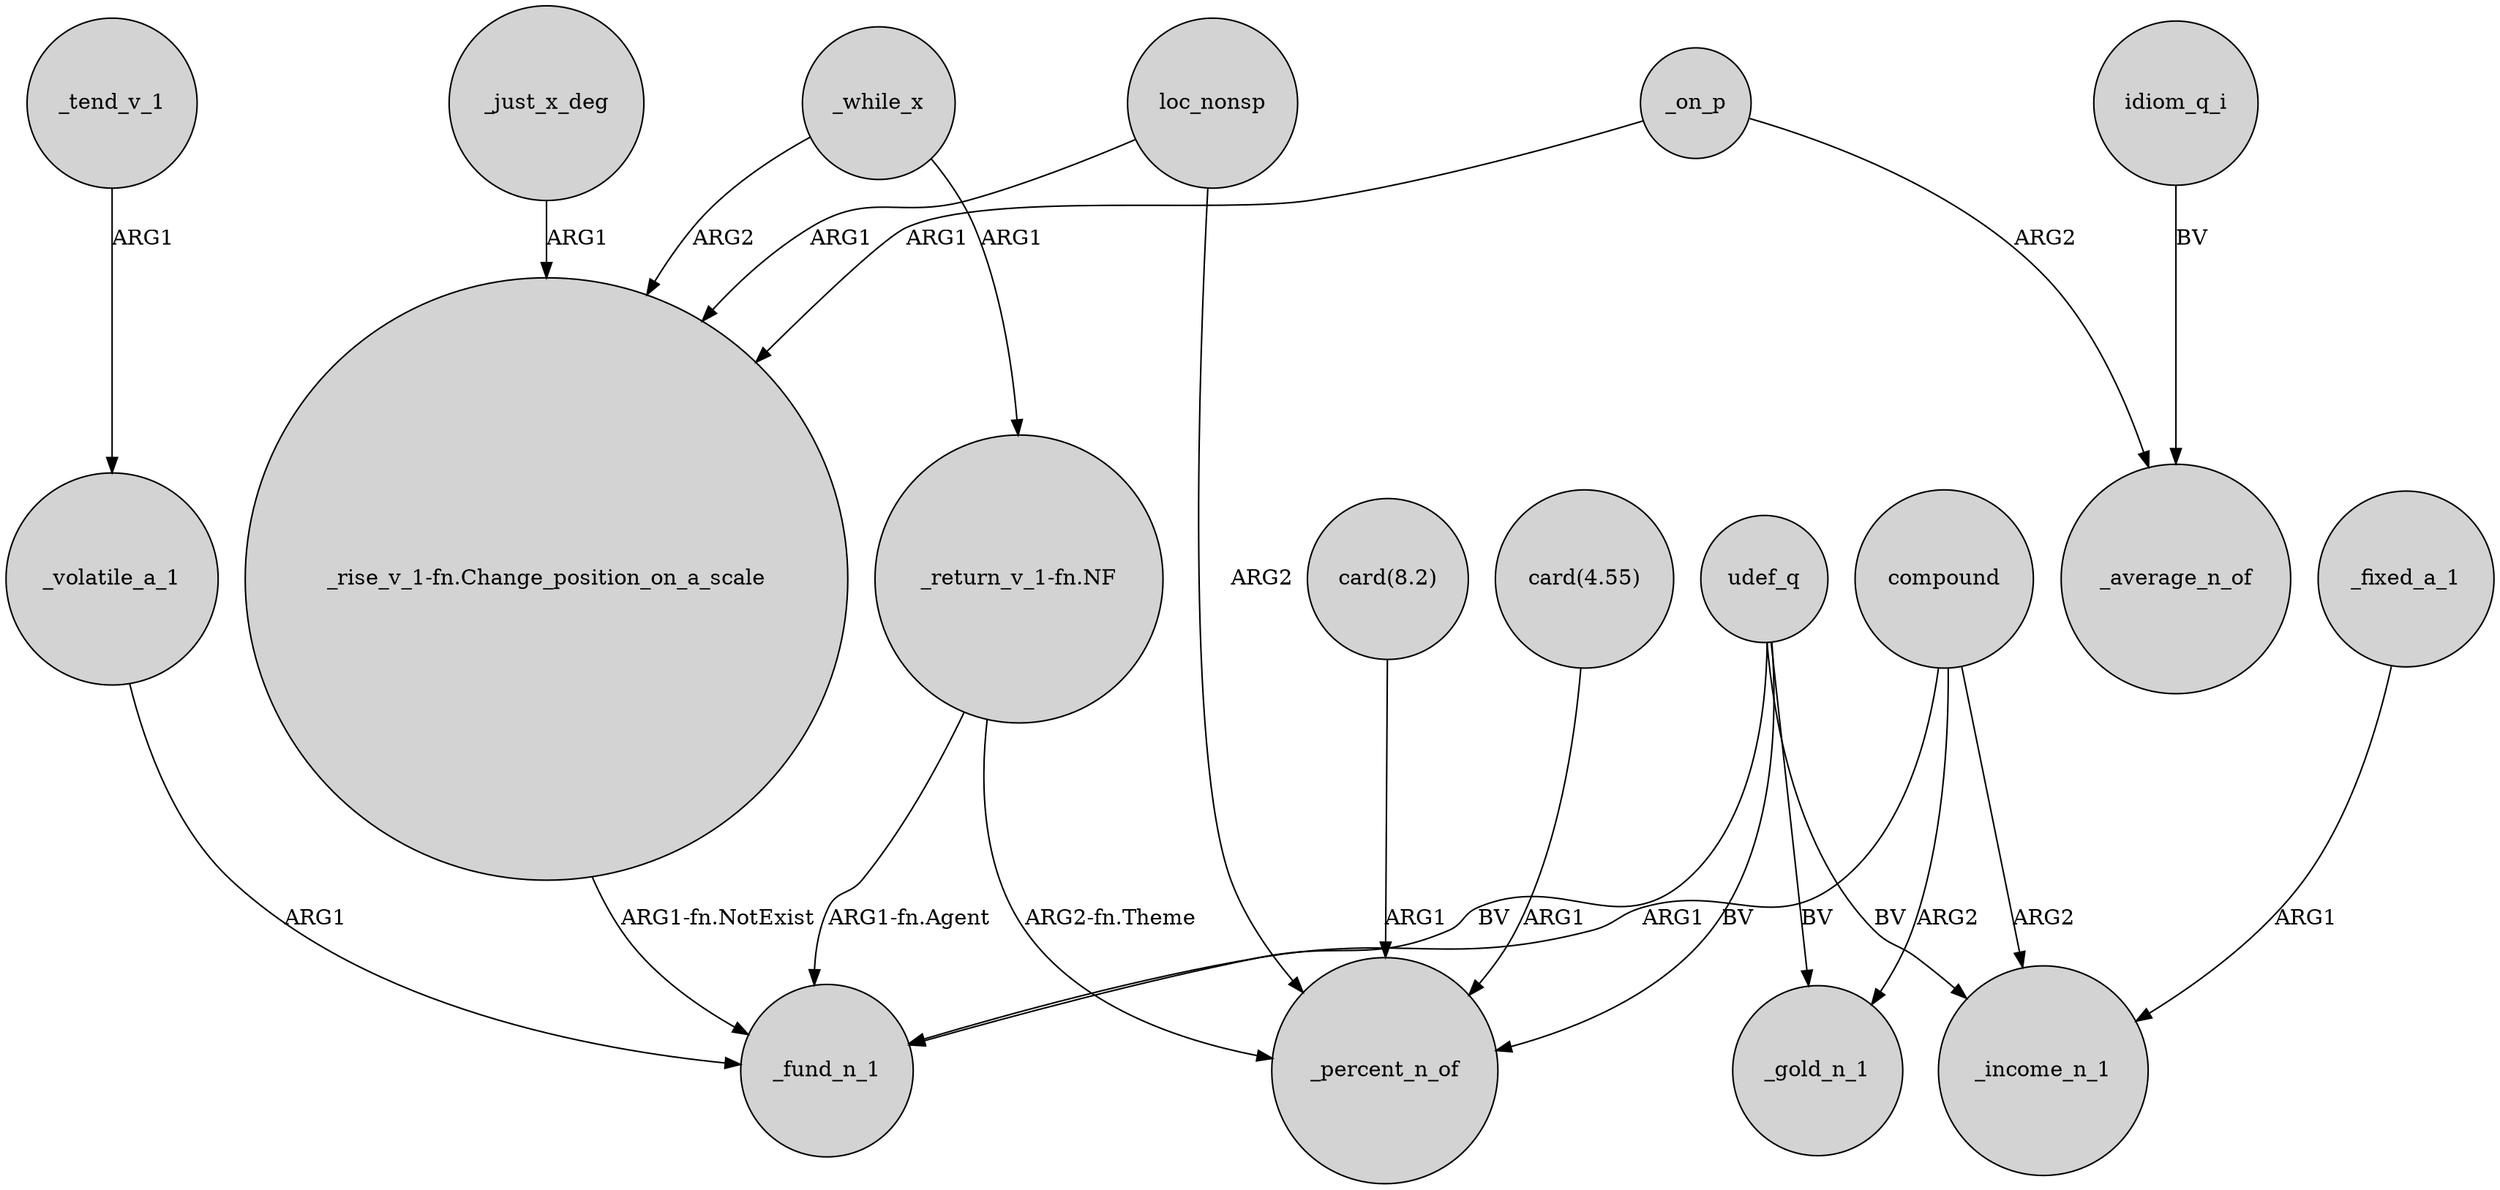 digraph {
	node [shape=circle style=filled]
	_while_x -> "_return_v_1-fn.NF" [label=ARG1]
	_tend_v_1 -> _volatile_a_1 [label=ARG1]
	"_rise_v_1-fn.Change_position_on_a_scale" -> _fund_n_1 [label="ARG1-fn.NotExist"]
	idiom_q_i -> _average_n_of [label=BV]
	_on_p -> "_rise_v_1-fn.Change_position_on_a_scale" [label=ARG1]
	compound -> _gold_n_1 [label=ARG2]
	"card(8.2)" -> _percent_n_of [label=ARG1]
	_on_p -> _average_n_of [label=ARG2]
	udef_q -> _income_n_1 [label=BV]
	compound -> _income_n_1 [label=ARG2]
	udef_q -> _gold_n_1 [label=BV]
	"card(4.55)" -> _percent_n_of [label=ARG1]
	_volatile_a_1 -> _fund_n_1 [label=ARG1]
	loc_nonsp -> _percent_n_of [label=ARG2]
	loc_nonsp -> "_rise_v_1-fn.Change_position_on_a_scale" [label=ARG1]
	_while_x -> "_rise_v_1-fn.Change_position_on_a_scale" [label=ARG2]
	udef_q -> _fund_n_1 [label=BV]
	_just_x_deg -> "_rise_v_1-fn.Change_position_on_a_scale" [label=ARG1]
	_fixed_a_1 -> _income_n_1 [label=ARG1]
	udef_q -> _percent_n_of [label=BV]
	"_return_v_1-fn.NF" -> _fund_n_1 [label="ARG1-fn.Agent"]
	compound -> _fund_n_1 [label=ARG1]
	"_return_v_1-fn.NF" -> _percent_n_of [label="ARG2-fn.Theme"]
}
